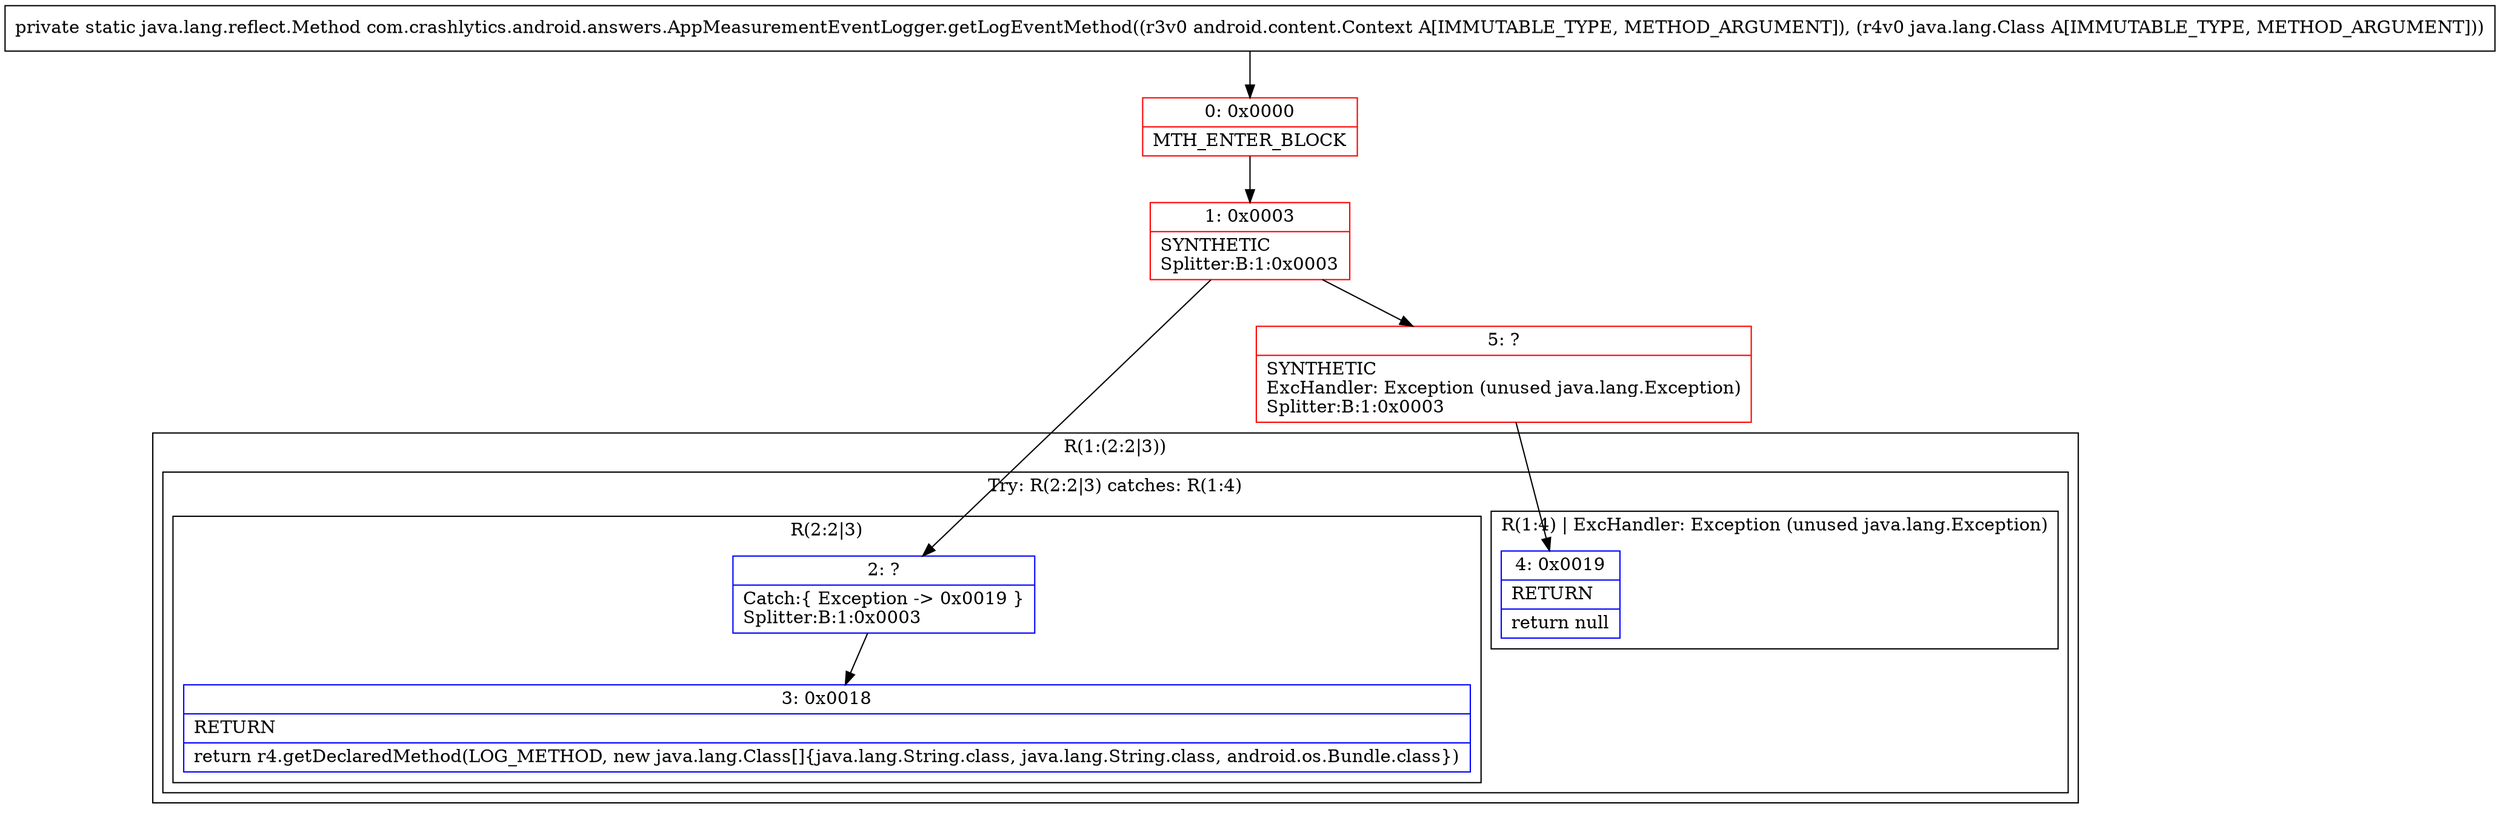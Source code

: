 digraph "CFG forcom.crashlytics.android.answers.AppMeasurementEventLogger.getLogEventMethod(Landroid\/content\/Context;Ljava\/lang\/Class;)Ljava\/lang\/reflect\/Method;" {
subgraph cluster_Region_1667165770 {
label = "R(1:(2:2|3))";
node [shape=record,color=blue];
subgraph cluster_TryCatchRegion_112851367 {
label = "Try: R(2:2|3) catches: R(1:4)";
node [shape=record,color=blue];
subgraph cluster_Region_1649515504 {
label = "R(2:2|3)";
node [shape=record,color=blue];
Node_2 [shape=record,label="{2\:\ ?|Catch:\{ Exception \-\> 0x0019 \}\lSplitter:B:1:0x0003\l}"];
Node_3 [shape=record,label="{3\:\ 0x0018|RETURN\l|return r4.getDeclaredMethod(LOG_METHOD, new java.lang.Class[]\{java.lang.String.class, java.lang.String.class, android.os.Bundle.class\})\l}"];
}
subgraph cluster_Region_2103550967 {
label = "R(1:4) | ExcHandler: Exception (unused java.lang.Exception)\l";
node [shape=record,color=blue];
Node_4 [shape=record,label="{4\:\ 0x0019|RETURN\l|return null\l}"];
}
}
}
subgraph cluster_Region_2103550967 {
label = "R(1:4) | ExcHandler: Exception (unused java.lang.Exception)\l";
node [shape=record,color=blue];
Node_4 [shape=record,label="{4\:\ 0x0019|RETURN\l|return null\l}"];
}
Node_0 [shape=record,color=red,label="{0\:\ 0x0000|MTH_ENTER_BLOCK\l}"];
Node_1 [shape=record,color=red,label="{1\:\ 0x0003|SYNTHETIC\lSplitter:B:1:0x0003\l}"];
Node_5 [shape=record,color=red,label="{5\:\ ?|SYNTHETIC\lExcHandler: Exception (unused java.lang.Exception)\lSplitter:B:1:0x0003\l}"];
MethodNode[shape=record,label="{private static java.lang.reflect.Method com.crashlytics.android.answers.AppMeasurementEventLogger.getLogEventMethod((r3v0 android.content.Context A[IMMUTABLE_TYPE, METHOD_ARGUMENT]), (r4v0 java.lang.Class A[IMMUTABLE_TYPE, METHOD_ARGUMENT])) }"];
MethodNode -> Node_0;
Node_2 -> Node_3;
Node_0 -> Node_1;
Node_1 -> Node_2;
Node_1 -> Node_5;
Node_5 -> Node_4;
}

